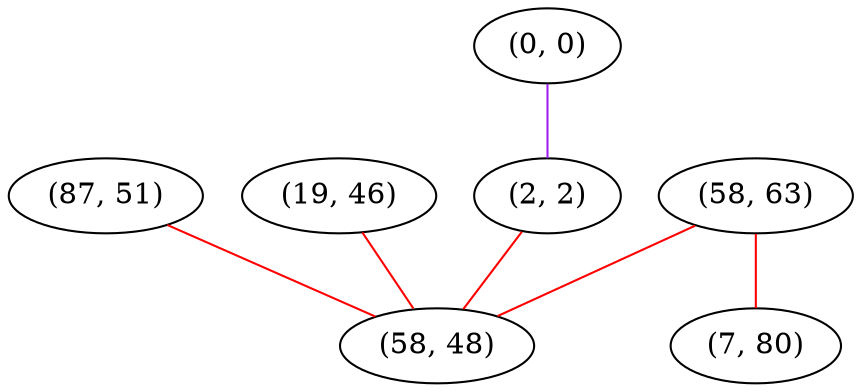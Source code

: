 graph "" {
"(87, 51)";
"(0, 0)";
"(19, 46)";
"(58, 63)";
"(7, 80)";
"(2, 2)";
"(58, 48)";
"(87, 51)" -- "(58, 48)"  [color=red, key=0, weight=1];
"(0, 0)" -- "(2, 2)"  [color=purple, key=0, weight=4];
"(19, 46)" -- "(58, 48)"  [color=red, key=0, weight=1];
"(58, 63)" -- "(58, 48)"  [color=red, key=0, weight=1];
"(58, 63)" -- "(7, 80)"  [color=red, key=0, weight=1];
"(2, 2)" -- "(58, 48)"  [color=red, key=0, weight=1];
}
